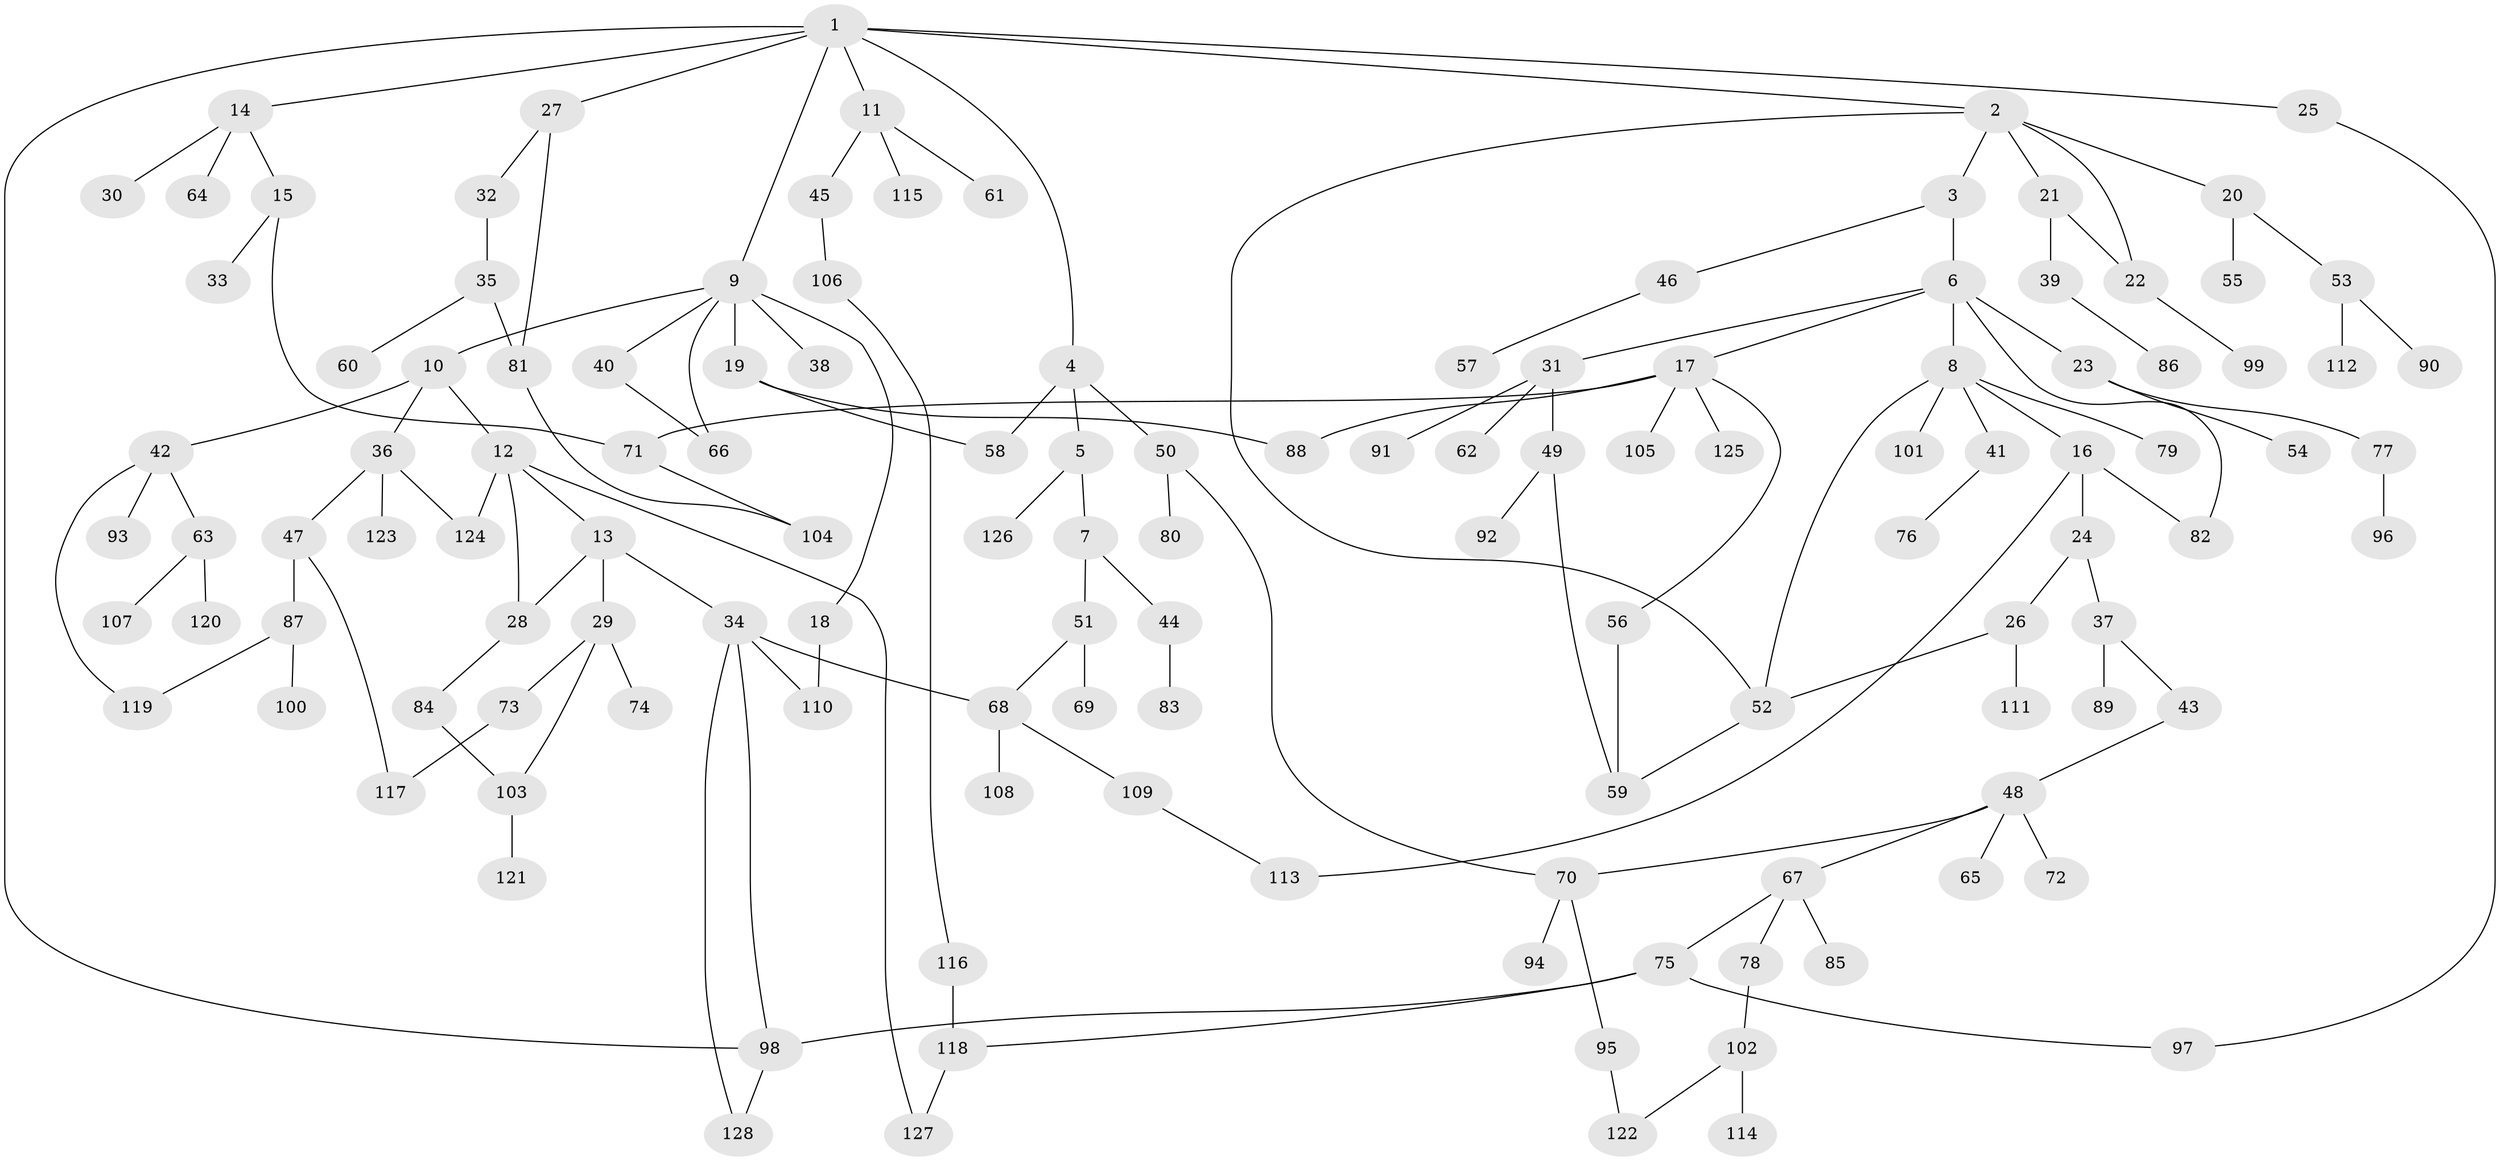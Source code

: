 // Generated by graph-tools (version 1.1) at 2025/42/03/09/25 04:42:59]
// undirected, 128 vertices, 155 edges
graph export_dot {
graph [start="1"]
  node [color=gray90,style=filled];
  1;
  2;
  3;
  4;
  5;
  6;
  7;
  8;
  9;
  10;
  11;
  12;
  13;
  14;
  15;
  16;
  17;
  18;
  19;
  20;
  21;
  22;
  23;
  24;
  25;
  26;
  27;
  28;
  29;
  30;
  31;
  32;
  33;
  34;
  35;
  36;
  37;
  38;
  39;
  40;
  41;
  42;
  43;
  44;
  45;
  46;
  47;
  48;
  49;
  50;
  51;
  52;
  53;
  54;
  55;
  56;
  57;
  58;
  59;
  60;
  61;
  62;
  63;
  64;
  65;
  66;
  67;
  68;
  69;
  70;
  71;
  72;
  73;
  74;
  75;
  76;
  77;
  78;
  79;
  80;
  81;
  82;
  83;
  84;
  85;
  86;
  87;
  88;
  89;
  90;
  91;
  92;
  93;
  94;
  95;
  96;
  97;
  98;
  99;
  100;
  101;
  102;
  103;
  104;
  105;
  106;
  107;
  108;
  109;
  110;
  111;
  112;
  113;
  114;
  115;
  116;
  117;
  118;
  119;
  120;
  121;
  122;
  123;
  124;
  125;
  126;
  127;
  128;
  1 -- 2;
  1 -- 4;
  1 -- 9;
  1 -- 11;
  1 -- 14;
  1 -- 25;
  1 -- 27;
  1 -- 98;
  2 -- 3;
  2 -- 20;
  2 -- 21;
  2 -- 22;
  2 -- 52;
  3 -- 6;
  3 -- 46;
  4 -- 5;
  4 -- 50;
  4 -- 58;
  5 -- 7;
  5 -- 126;
  6 -- 8;
  6 -- 17;
  6 -- 23;
  6 -- 31;
  6 -- 82;
  7 -- 44;
  7 -- 51;
  8 -- 16;
  8 -- 41;
  8 -- 52;
  8 -- 79;
  8 -- 101;
  9 -- 10;
  9 -- 18;
  9 -- 19;
  9 -- 38;
  9 -- 40;
  9 -- 66;
  10 -- 12;
  10 -- 36;
  10 -- 42;
  11 -- 45;
  11 -- 61;
  11 -- 115;
  12 -- 13;
  12 -- 28;
  12 -- 124;
  12 -- 127;
  13 -- 29;
  13 -- 34;
  13 -- 28;
  14 -- 15;
  14 -- 30;
  14 -- 64;
  15 -- 33;
  15 -- 71;
  16 -- 24;
  16 -- 82;
  16 -- 113;
  17 -- 56;
  17 -- 88;
  17 -- 105;
  17 -- 125;
  17 -- 71;
  18 -- 110;
  19 -- 58;
  19 -- 88;
  20 -- 53;
  20 -- 55;
  21 -- 22;
  21 -- 39;
  22 -- 99;
  23 -- 54;
  23 -- 77;
  24 -- 26;
  24 -- 37;
  25 -- 97;
  26 -- 111;
  26 -- 52;
  27 -- 32;
  27 -- 81;
  28 -- 84;
  29 -- 73;
  29 -- 74;
  29 -- 103;
  31 -- 49;
  31 -- 62;
  31 -- 91;
  32 -- 35;
  34 -- 68;
  34 -- 98;
  34 -- 128;
  34 -- 110;
  35 -- 60;
  35 -- 81;
  36 -- 47;
  36 -- 123;
  36 -- 124;
  37 -- 43;
  37 -- 89;
  39 -- 86;
  40 -- 66;
  41 -- 76;
  42 -- 63;
  42 -- 93;
  42 -- 119;
  43 -- 48;
  44 -- 83;
  45 -- 106;
  46 -- 57;
  47 -- 87;
  47 -- 117;
  48 -- 65;
  48 -- 67;
  48 -- 72;
  48 -- 70;
  49 -- 92;
  49 -- 59;
  50 -- 70;
  50 -- 80;
  51 -- 69;
  51 -- 68;
  52 -- 59;
  53 -- 90;
  53 -- 112;
  56 -- 59;
  63 -- 107;
  63 -- 120;
  67 -- 75;
  67 -- 78;
  67 -- 85;
  68 -- 108;
  68 -- 109;
  70 -- 94;
  70 -- 95;
  71 -- 104;
  73 -- 117;
  75 -- 118;
  75 -- 97;
  75 -- 98;
  77 -- 96;
  78 -- 102;
  81 -- 104;
  84 -- 103;
  87 -- 100;
  87 -- 119;
  95 -- 122;
  98 -- 128;
  102 -- 114;
  102 -- 122;
  103 -- 121;
  106 -- 116;
  109 -- 113;
  116 -- 118;
  118 -- 127;
}
